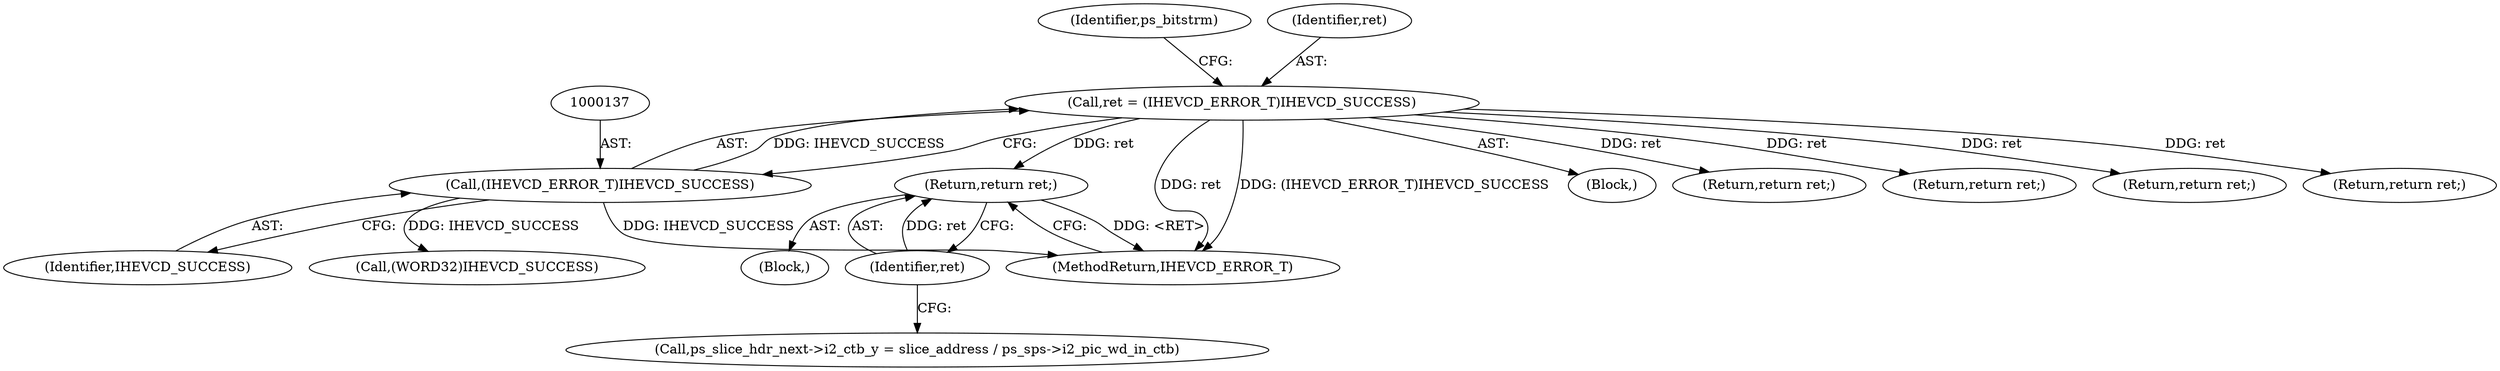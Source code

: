 digraph "1_Android_7c9be319a279654e55a6d757265f88c61a16a4d5@del" {
"1001787" [label="(Return,return ret;)"];
"1001788" [label="(Identifier,ret)"];
"1000134" [label="(Call,ret = (IHEVCD_ERROR_T)IHEVCD_SUCCESS)"];
"1000136" [label="(Call,(IHEVCD_ERROR_T)IHEVCD_SUCCESS)"];
"1001787" [label="(Return,return ret;)"];
"1002273" [label="(Call,(WORD32)IHEVCD_SUCCESS)"];
"1002685" [label="(MethodReturn,IHEVCD_ERROR_T)"];
"1001778" [label="(Call,ps_slice_hdr_next->i2_ctb_y = slice_address / ps_sps->i2_pic_wd_in_ctb)"];
"1000134" [label="(Call,ret = (IHEVCD_ERROR_T)IHEVCD_SUCCESS)"];
"1000132" [label="(Block,)"];
"1001881" [label="(Return,return ret;)"];
"1001722" [label="(Block,)"];
"1000365" [label="(Return,return ret;)"];
"1002683" [label="(Return,return ret;)"];
"1000149" [label="(Identifier,ps_bitstrm)"];
"1000136" [label="(Call,(IHEVCD_ERROR_T)IHEVCD_SUCCESS)"];
"1000180" [label="(Return,return ret;)"];
"1001788" [label="(Identifier,ret)"];
"1000138" [label="(Identifier,IHEVCD_SUCCESS)"];
"1000135" [label="(Identifier,ret)"];
"1001787" -> "1001722"  [label="AST: "];
"1001787" -> "1001788"  [label="CFG: "];
"1001788" -> "1001787"  [label="AST: "];
"1002685" -> "1001787"  [label="CFG: "];
"1001787" -> "1002685"  [label="DDG: <RET>"];
"1001788" -> "1001787"  [label="DDG: ret"];
"1000134" -> "1001787"  [label="DDG: ret"];
"1001788" -> "1001778"  [label="CFG: "];
"1000134" -> "1000132"  [label="AST: "];
"1000134" -> "1000136"  [label="CFG: "];
"1000135" -> "1000134"  [label="AST: "];
"1000136" -> "1000134"  [label="AST: "];
"1000149" -> "1000134"  [label="CFG: "];
"1000134" -> "1002685"  [label="DDG: ret"];
"1000134" -> "1002685"  [label="DDG: (IHEVCD_ERROR_T)IHEVCD_SUCCESS"];
"1000136" -> "1000134"  [label="DDG: IHEVCD_SUCCESS"];
"1000134" -> "1000180"  [label="DDG: ret"];
"1000134" -> "1000365"  [label="DDG: ret"];
"1000134" -> "1001881"  [label="DDG: ret"];
"1000134" -> "1002683"  [label="DDG: ret"];
"1000136" -> "1000138"  [label="CFG: "];
"1000137" -> "1000136"  [label="AST: "];
"1000138" -> "1000136"  [label="AST: "];
"1000136" -> "1002685"  [label="DDG: IHEVCD_SUCCESS"];
"1000136" -> "1002273"  [label="DDG: IHEVCD_SUCCESS"];
}
